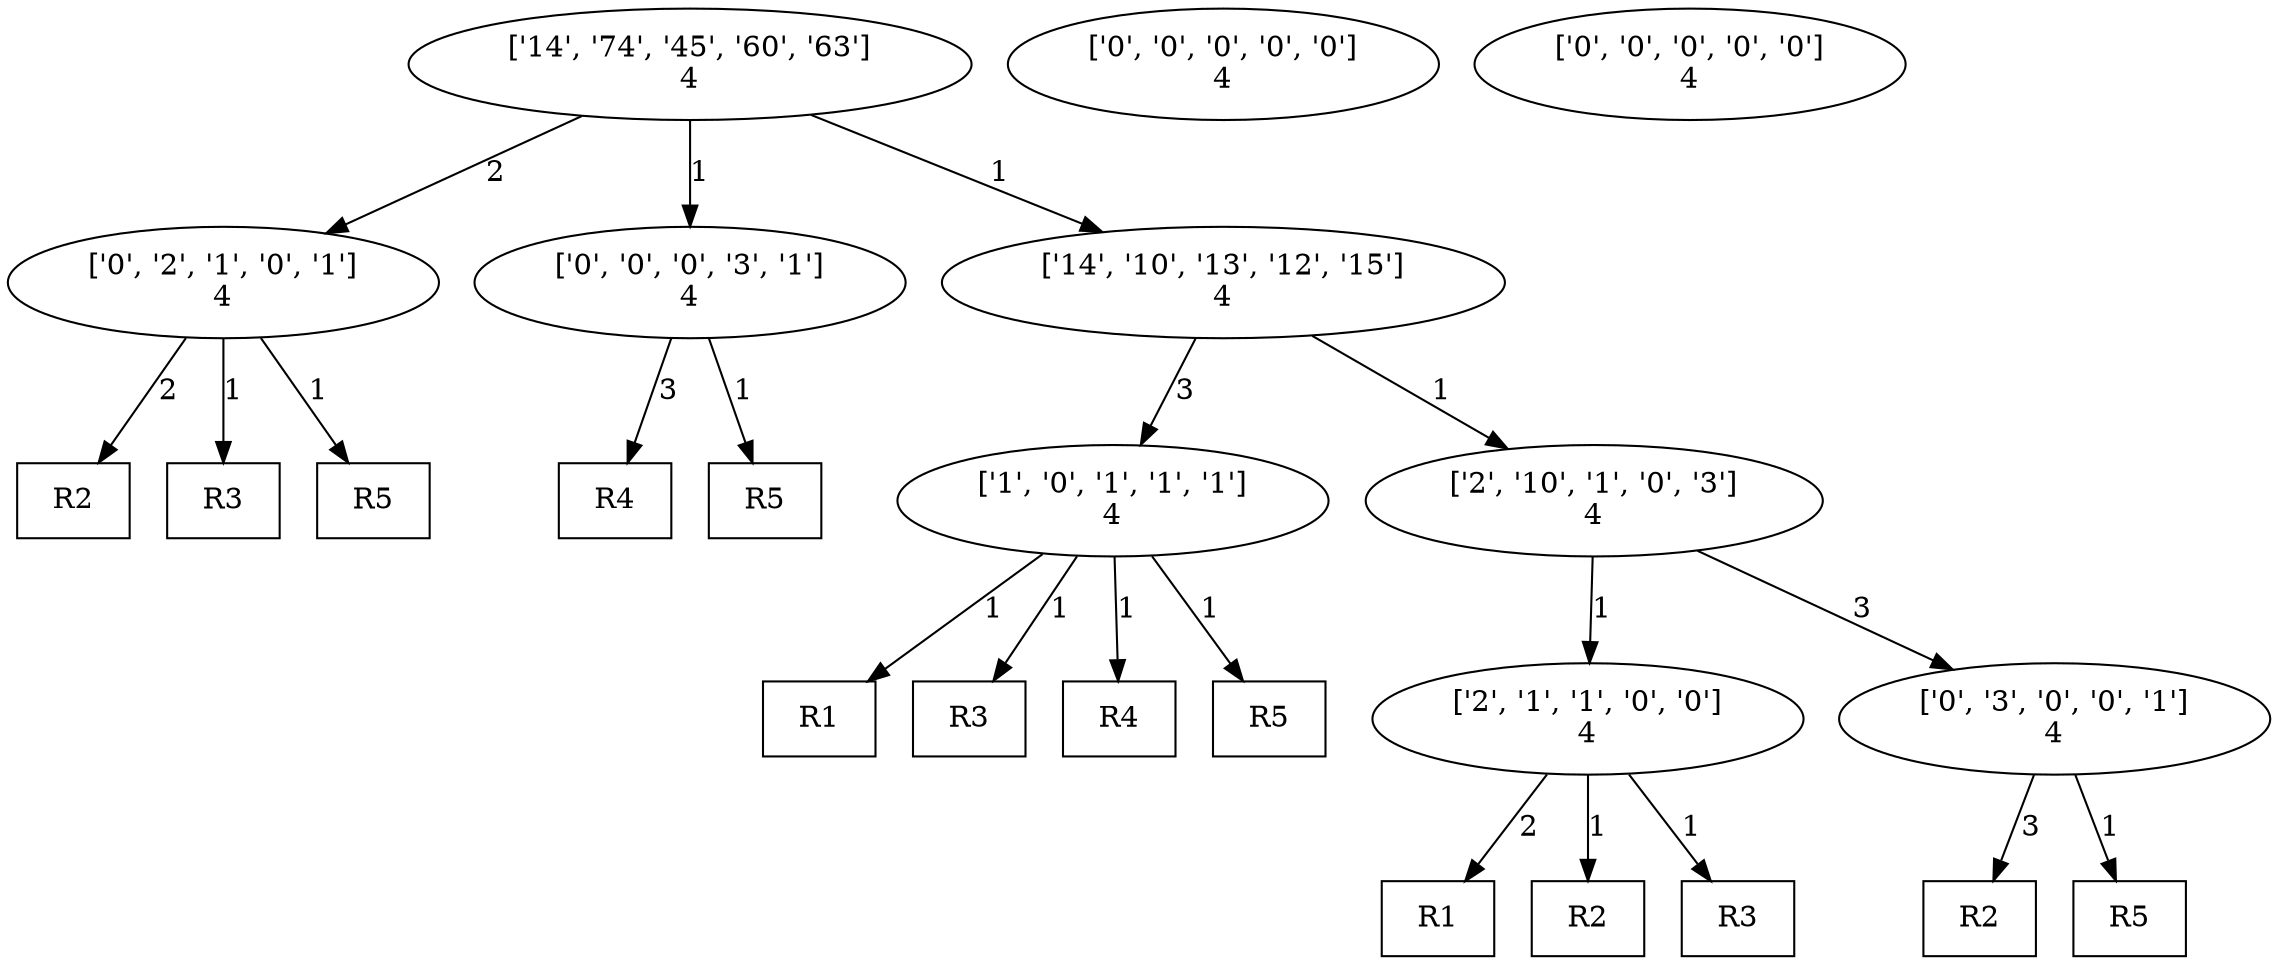 digraph "DD" { 
graph [ ordering = "out"];
1 [label = "['14', '74', '45', '60', '63']\n4"];
2 [label = "['0', '2', '1', '0', '1']\n4"];
5000 [shape="box",label = "R2"];
2 -> 5000[label =2];5001 [shape="box",label = "R3"];
2 -> 5001[label =1];5002 [shape="box",label = "R5"];
2 -> 5002[label =1];3 [label = "['0', '0', '0', '3', '1']\n4"];
5003 [shape="box",label = "R4"];
3 -> 5003[label =3];5004 [shape="box",label = "R5"];
3 -> 5004[label =1];4 [label = "['14', '10', '13', '12', '15']\n4"];
5 [label = "['1', '0', '1', '1', '1']\n4"];
5005 [shape="box",label = "R1"];
5 -> 5005[label =1];5006 [shape="box",label = "R3"];
5 -> 5006[label =1];5007 [shape="box",label = "R4"];
5 -> 5007[label =1];5008 [shape="box",label = "R5"];
5 -> 5008[label =1];6 [label = "['0', '0', '0', '0', '0']\n4"];
7 [label = "['0', '0', '0', '0', '0']\n4"];
8 [label = "['2', '10', '1', '0', '3']\n4"];
9 [label = "['2', '1', '1', '0', '0']\n4"];
5009 [shape="box",label = "R1"];
9 -> 5009[label =2];5010 [shape="box",label = "R2"];
9 -> 5010[label =1];5011 [shape="box",label = "R3"];
9 -> 5011[label =1];10 [label = "['0', '3', '0', '0', '1']\n4"];
5012 [shape="box",label = "R2"];
10 -> 5012[label =3];5013 [shape="box",label = "R5"];
10 -> 5013[label =1];1 -> 2[label = 2];
1 -> 3[label = 1];
1 -> 4[label = 1];
4 -> 5[label = 3];
4 -> 8[label = 1];
8 -> 9[label = 1];
8 -> 10[label = 3];
}
